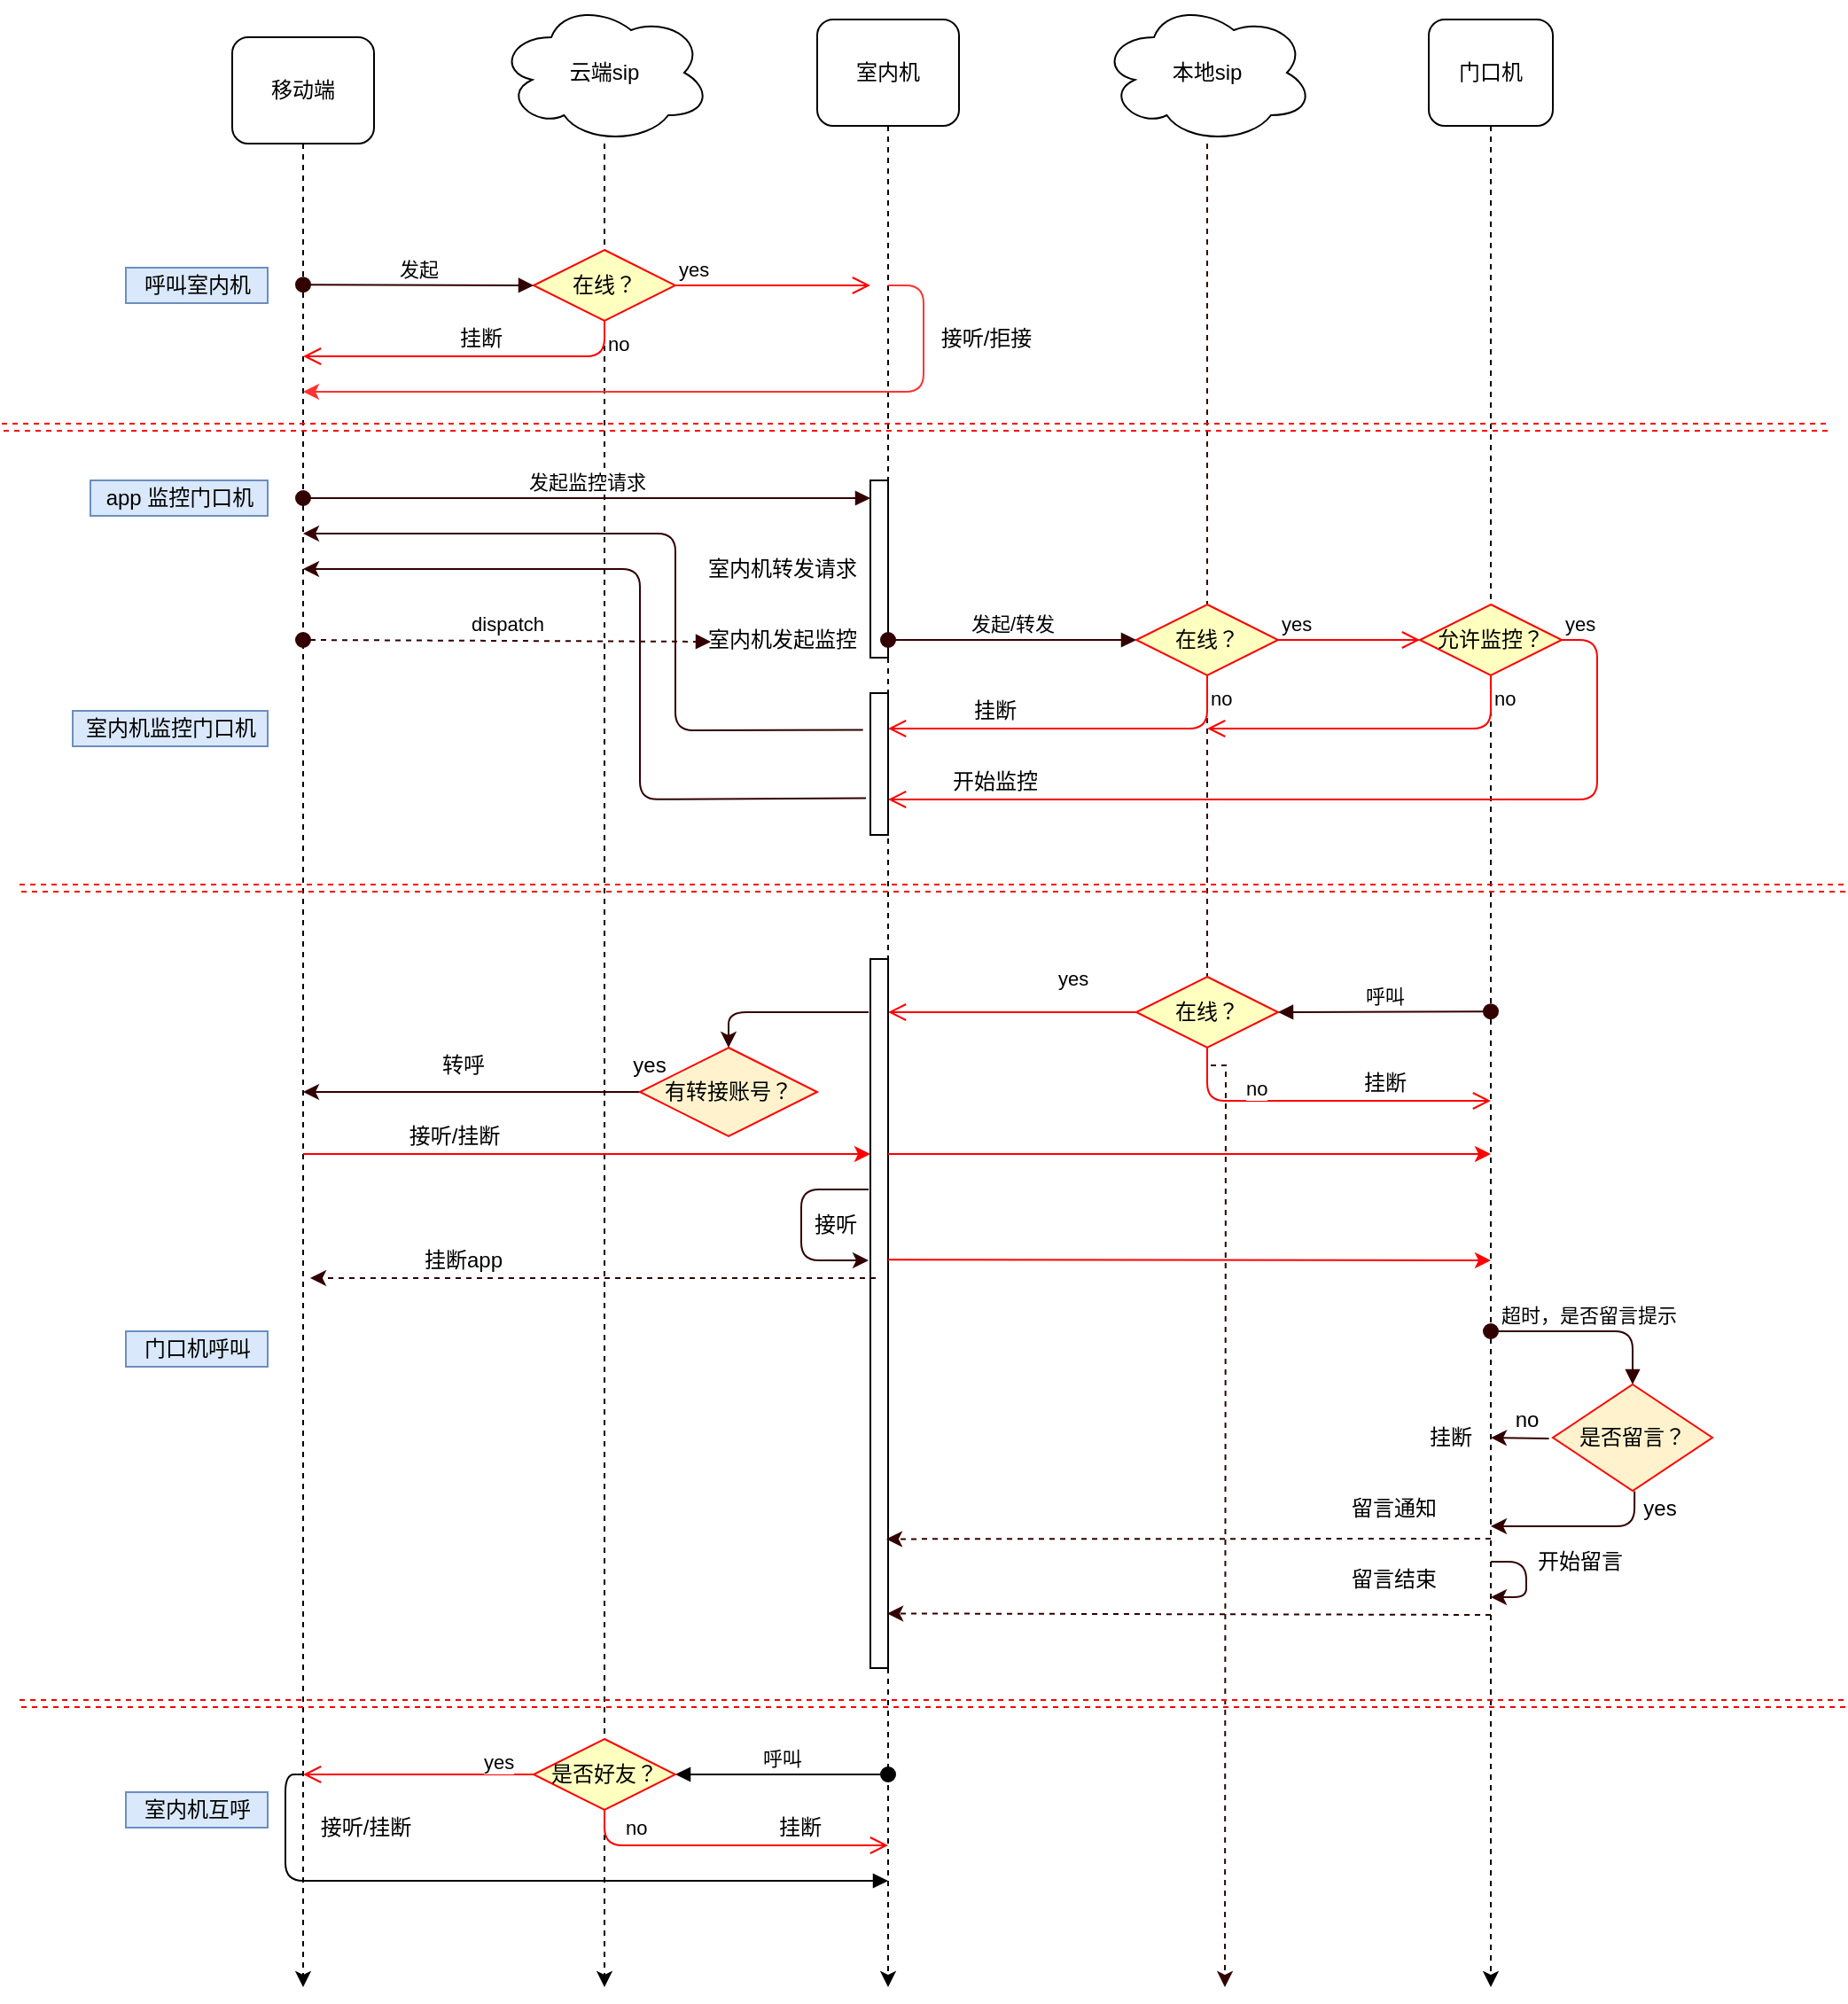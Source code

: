 <mxfile version="14.2.6" type="device" pages="2"><diagram id="DZrc7_FJbK6068aX2QIi" name="Page-1"><mxGraphModel dx="1673" dy="896" grid="1" gridSize="10" guides="1" tooltips="1" connect="1" arrows="1" fold="1" page="1" pageScale="1" pageWidth="827" pageHeight="1169" math="0" shadow="0"><root><mxCell id="0"/><mxCell id="1" parent="0"/><mxCell id="4mi9MKvr7Zv18F-6sOIf-14" style="edgeStyle=orthogonalEdgeStyle;rounded=0;orthogonalLoop=1;jettySize=auto;html=1;dashed=1;" parent="1" source="4mi9MKvr7Zv18F-6sOIf-1" edge="1"><mxGeometry relative="1" as="geometry"><mxPoint x="420" y="1200" as="targetPoint"/></mxGeometry></mxCell><mxCell id="4mi9MKvr7Zv18F-6sOIf-1" value="云端sip" style="ellipse;shape=cloud;whiteSpace=wrap;html=1;" parent="1" vertex="1"><mxGeometry x="360" y="80" width="120" height="80" as="geometry"/></mxCell><mxCell id="4mi9MKvr7Zv18F-6sOIf-12" style="edgeStyle=orthogonalEdgeStyle;rounded=0;orthogonalLoop=1;jettySize=auto;html=1;dashed=1;" parent="1" source="4mi9MKvr7Zv18F-6sOIf-3" edge="1"><mxGeometry relative="1" as="geometry"><mxPoint x="920" y="1200" as="targetPoint"/><Array as="points"><mxPoint x="920" y="753"/></Array></mxGeometry></mxCell><mxCell id="4mi9MKvr7Zv18F-6sOIf-3" value="门口机" style="rounded=1;whiteSpace=wrap;html=1;" parent="1" vertex="1"><mxGeometry x="885" y="90" width="70" height="60" as="geometry"/></mxCell><mxCell id="4mi9MKvr7Zv18F-6sOIf-8" style="edgeStyle=orthogonalEdgeStyle;rounded=0;orthogonalLoop=1;jettySize=auto;html=1;dashed=1;" parent="1" source="4mi9MKvr7Zv18F-6sOIf-5" edge="1"><mxGeometry relative="1" as="geometry"><mxPoint x="250" y="1200" as="targetPoint"/></mxGeometry></mxCell><mxCell id="4mi9MKvr7Zv18F-6sOIf-5" value="移动端" style="rounded=1;whiteSpace=wrap;html=1;" parent="1" vertex="1"><mxGeometry x="210" y="100" width="80" height="60" as="geometry"/></mxCell><mxCell id="4mi9MKvr7Zv18F-6sOIf-11" style="edgeStyle=orthogonalEdgeStyle;rounded=0;orthogonalLoop=1;jettySize=auto;html=1;dashed=1;" parent="1" source="4mi9MKvr7Zv18F-6sOIf-6" edge="1"><mxGeometry relative="1" as="geometry"><mxPoint x="580" y="1200" as="targetPoint"/></mxGeometry></mxCell><mxCell id="4mi9MKvr7Zv18F-6sOIf-6" value="室内机" style="rounded=1;whiteSpace=wrap;html=1;" parent="1" vertex="1"><mxGeometry x="540" y="90" width="80" height="60" as="geometry"/></mxCell><mxCell id="4mi9MKvr7Zv18F-6sOIf-42" style="edgeStyle=orthogonalEdgeStyle;rounded=0;orthogonalLoop=1;jettySize=auto;html=1;dashed=1;strokeColor=#330000;" parent="1" source="4mi9MKvr7Zv18F-6sOIf-10" edge="1"><mxGeometry relative="1" as="geometry"><mxPoint x="770" y="1200" as="targetPoint"/></mxGeometry></mxCell><mxCell id="4mi9MKvr7Zv18F-6sOIf-10" value="&lt;span&gt;本地sip&lt;/span&gt;" style="ellipse;shape=cloud;whiteSpace=wrap;html=1;" parent="1" vertex="1"><mxGeometry x="700" y="80" width="120" height="80" as="geometry"/></mxCell><mxCell id="4mi9MKvr7Zv18F-6sOIf-16" value="呼叫室内机" style="text;html=1;align=center;verticalAlign=middle;resizable=0;points=[];autosize=1;fillColor=#dae8fc;strokeColor=#6c8ebf;" parent="1" vertex="1"><mxGeometry x="150" y="230" width="80" height="20" as="geometry"/></mxCell><mxCell id="4mi9MKvr7Zv18F-6sOIf-24" value="在线？" style="rhombus;whiteSpace=wrap;html=1;fillColor=#ffffc0;strokeColor=#ff0000;" parent="1" vertex="1"><mxGeometry x="380" y="220" width="80" height="40" as="geometry"/></mxCell><mxCell id="4mi9MKvr7Zv18F-6sOIf-25" value="yes" style="edgeStyle=orthogonalEdgeStyle;html=1;align=left;verticalAlign=bottom;endArrow=open;endSize=8;strokeColor=#ff0000;" parent="1" source="4mi9MKvr7Zv18F-6sOIf-24" edge="1"><mxGeometry x="-1" relative="1" as="geometry"><mxPoint x="570" y="240" as="targetPoint"/></mxGeometry></mxCell><mxCell id="4mi9MKvr7Zv18F-6sOIf-26" value="no" style="edgeStyle=orthogonalEdgeStyle;html=1;align=left;verticalAlign=top;endArrow=open;endSize=8;strokeColor=#ff0000;" parent="1" source="4mi9MKvr7Zv18F-6sOIf-24" edge="1"><mxGeometry x="-1" relative="1" as="geometry"><mxPoint x="250" y="280" as="targetPoint"/><Array as="points"><mxPoint x="420" y="280"/></Array></mxGeometry></mxCell><mxCell id="4mi9MKvr7Zv18F-6sOIf-27" value="挂断" style="text;html=1;align=center;verticalAlign=middle;resizable=0;points=[];autosize=1;" parent="1" vertex="1"><mxGeometry x="330" y="260" width="40" height="20" as="geometry"/></mxCell><mxCell id="4mi9MKvr7Zv18F-6sOIf-31" value="" style="endArrow=classic;html=1;strokeColor=#FF3333;" parent="1" edge="1"><mxGeometry width="50" height="50" relative="1" as="geometry"><mxPoint x="580" y="240" as="sourcePoint"/><mxPoint x="250" y="300" as="targetPoint"/><Array as="points"><mxPoint x="600" y="240"/><mxPoint x="600" y="300"/></Array></mxGeometry></mxCell><mxCell id="4mi9MKvr7Zv18F-6sOIf-32" value="接听/拒接" style="text;html=1;align=center;verticalAlign=middle;resizable=0;points=[];autosize=1;" parent="1" vertex="1"><mxGeometry x="600" y="260" width="70" height="20" as="geometry"/></mxCell><mxCell id="4mi9MKvr7Zv18F-6sOIf-36" value="室内机监控门口机" style="text;html=1;align=center;verticalAlign=middle;resizable=0;points=[];autosize=1;fillColor=#dae8fc;strokeColor=#6c8ebf;" parent="1" vertex="1"><mxGeometry x="120" y="480" width="110" height="20" as="geometry"/></mxCell><mxCell id="4mi9MKvr7Zv18F-6sOIf-39" value="yes" style="edgeStyle=orthogonalEdgeStyle;html=1;align=left;verticalAlign=bottom;endArrow=open;endSize=8;strokeColor=#ff0000;entryX=0;entryY=0.5;entryDx=0;entryDy=0;" parent="1" source="4mi9MKvr7Zv18F-6sOIf-38" target="4mi9MKvr7Zv18F-6sOIf-46" edge="1"><mxGeometry x="-1" relative="1" as="geometry"><mxPoint x="860" y="440" as="targetPoint"/></mxGeometry></mxCell><mxCell id="4mi9MKvr7Zv18F-6sOIf-40" value="no" style="edgeStyle=orthogonalEdgeStyle;html=1;align=left;verticalAlign=top;endArrow=open;endSize=8;strokeColor=#ff0000;" parent="1" source="4mi9MKvr7Zv18F-6sOIf-38" edge="1"><mxGeometry x="-1" relative="1" as="geometry"><mxPoint x="580" y="490" as="targetPoint"/><Array as="points"><mxPoint x="760" y="490"/></Array></mxGeometry></mxCell><mxCell id="4mi9MKvr7Zv18F-6sOIf-38" value="在线？" style="rhombus;whiteSpace=wrap;html=1;fillColor=#ffffc0;strokeColor=#ff0000;" parent="1" vertex="1"><mxGeometry x="720" y="420" width="80" height="40" as="geometry"/></mxCell><mxCell id="4mi9MKvr7Zv18F-6sOIf-46" value="允许监控？" style="rhombus;whiteSpace=wrap;html=1;fillColor=#ffffc0;strokeColor=#ff0000;" parent="1" vertex="1"><mxGeometry x="880" y="420" width="80" height="40" as="geometry"/></mxCell><mxCell id="4mi9MKvr7Zv18F-6sOIf-47" value="yes" style="edgeStyle=orthogonalEdgeStyle;html=1;align=left;verticalAlign=bottom;endArrow=open;endSize=8;strokeColor=#ff0000;" parent="1" source="4mi9MKvr7Zv18F-6sOIf-46" edge="1"><mxGeometry x="-1" relative="1" as="geometry"><mxPoint x="580" y="530" as="targetPoint"/><Array as="points"><mxPoint x="980" y="440"/></Array></mxGeometry></mxCell><mxCell id="4mi9MKvr7Zv18F-6sOIf-48" value="no" style="edgeStyle=orthogonalEdgeStyle;html=1;align=left;verticalAlign=top;endArrow=open;endSize=8;strokeColor=#ff0000;" parent="1" source="4mi9MKvr7Zv18F-6sOIf-46" edge="1"><mxGeometry x="-1" relative="1" as="geometry"><mxPoint x="760" y="490" as="targetPoint"/><Array as="points"><mxPoint x="920" y="490"/></Array></mxGeometry></mxCell><mxCell id="4mi9MKvr7Zv18F-6sOIf-50" value="挂断" style="text;html=1;align=center;verticalAlign=middle;resizable=0;points=[];autosize=1;" parent="1" vertex="1"><mxGeometry x="620" y="470" width="40" height="20" as="geometry"/></mxCell><mxCell id="4mi9MKvr7Zv18F-6sOIf-51" value="开始监控" style="text;html=1;align=center;verticalAlign=middle;resizable=0;points=[];autosize=1;" parent="1" vertex="1"><mxGeometry x="610" y="510" width="60" height="20" as="geometry"/></mxCell><mxCell id="4mi9MKvr7Zv18F-6sOIf-52" value="" style="html=1;points=[];perimeter=orthogonalPerimeter;" parent="1" vertex="1"><mxGeometry x="570" y="350" width="10" height="100" as="geometry"/></mxCell><mxCell id="4mi9MKvr7Zv18F-6sOIf-53" value="发起监控请求" style="html=1;verticalAlign=bottom;startArrow=oval;endArrow=block;startSize=8;strokeColor=#330000;" parent="1" target="4mi9MKvr7Zv18F-6sOIf-52" edge="1"><mxGeometry relative="1" as="geometry"><mxPoint x="250" y="360" as="sourcePoint"/></mxGeometry></mxCell><mxCell id="4mi9MKvr7Zv18F-6sOIf-54" value="app 监控门口机" style="text;html=1;align=center;verticalAlign=middle;resizable=0;points=[];autosize=1;fillColor=#dae8fc;strokeColor=#6c8ebf;" parent="1" vertex="1"><mxGeometry x="130" y="350" width="100" height="20" as="geometry"/></mxCell><mxCell id="4mi9MKvr7Zv18F-6sOIf-56" value="发起" style="html=1;verticalAlign=bottom;startArrow=oval;startFill=1;endArrow=block;startSize=8;strokeColor=#330000;entryX=0;entryY=0.5;entryDx=0;entryDy=0;" parent="1" target="4mi9MKvr7Zv18F-6sOIf-24" edge="1"><mxGeometry width="60" relative="1" as="geometry"><mxPoint x="250" y="239.58" as="sourcePoint"/><mxPoint x="370" y="239.58" as="targetPoint"/></mxGeometry></mxCell><mxCell id="4mi9MKvr7Zv18F-6sOIf-57" value="室内机转发请求" style="text;html=1;align=center;verticalAlign=middle;resizable=0;points=[];autosize=1;" parent="1" vertex="1"><mxGeometry x="470" y="390" width="100" height="20" as="geometry"/></mxCell><mxCell id="4mi9MKvr7Zv18F-6sOIf-59" value="发起/转发" style="html=1;verticalAlign=bottom;startArrow=oval;startFill=1;endArrow=block;startSize=8;strokeColor=#330000;entryX=0;entryY=0.5;entryDx=0;entryDy=0;" parent="1" target="4mi9MKvr7Zv18F-6sOIf-38" edge="1"><mxGeometry width="60" relative="1" as="geometry"><mxPoint x="580" y="440" as="sourcePoint"/><mxPoint x="640" y="440" as="targetPoint"/></mxGeometry></mxCell><mxCell id="4mi9MKvr7Zv18F-6sOIf-60" value="" style="html=1;points=[];perimeter=orthogonalPerimeter;" parent="1" vertex="1"><mxGeometry x="570" y="470" width="10" height="80" as="geometry"/></mxCell><mxCell id="4mi9MKvr7Zv18F-6sOIf-61" value="" style="endArrow=classic;html=1;strokeColor=#330000;exitX=-0.417;exitY=0.26;exitDx=0;exitDy=0;exitPerimeter=0;" parent="1" source="4mi9MKvr7Zv18F-6sOIf-60" edge="1"><mxGeometry width="50" height="50" relative="1" as="geometry"><mxPoint x="460" y="490" as="sourcePoint"/><mxPoint x="250" y="380" as="targetPoint"/><Array as="points"><mxPoint x="460" y="491"/><mxPoint x="460" y="380"/><mxPoint x="360" y="380"/></Array></mxGeometry></mxCell><mxCell id="4mi9MKvr7Zv18F-6sOIf-62" value="" style="endArrow=classic;html=1;strokeColor=#330000;exitX=-0.25;exitY=0.74;exitDx=0;exitDy=0;exitPerimeter=0;" parent="1" source="4mi9MKvr7Zv18F-6sOIf-60" edge="1"><mxGeometry width="50" height="50" relative="1" as="geometry"><mxPoint x="540" y="480" as="sourcePoint"/><mxPoint x="250" y="400" as="targetPoint"/><Array as="points"><mxPoint x="440" y="530"/><mxPoint x="440" y="400"/><mxPoint x="400" y="400"/><mxPoint x="350" y="400"/></Array></mxGeometry></mxCell><mxCell id="4mi9MKvr7Zv18F-6sOIf-63" value="室内机发起监控" style="text;html=1;align=center;verticalAlign=middle;resizable=0;points=[];autosize=1;" parent="1" vertex="1"><mxGeometry x="470" y="430" width="100" height="20" as="geometry"/></mxCell><mxCell id="4mi9MKvr7Zv18F-6sOIf-64" value="dispatch" style="html=1;verticalAlign=bottom;startArrow=oval;startFill=1;endArrow=block;startSize=8;strokeColor=#330000;dashed=1;" parent="1" edge="1"><mxGeometry width="60" relative="1" as="geometry"><mxPoint x="250" y="440" as="sourcePoint"/><mxPoint x="480" y="441" as="targetPoint"/></mxGeometry></mxCell><mxCell id="4mi9MKvr7Zv18F-6sOIf-65" value="在线？" style="rhombus;whiteSpace=wrap;html=1;fillColor=#ffffc0;strokeColor=#ff0000;" parent="1" vertex="1"><mxGeometry x="720" y="630" width="80" height="40" as="geometry"/></mxCell><mxCell id="4mi9MKvr7Zv18F-6sOIf-66" value="yes" style="edgeStyle=orthogonalEdgeStyle;html=1;align=left;verticalAlign=bottom;endArrow=open;endSize=8;strokeColor=#ff0000;" parent="1" source="4mi9MKvr7Zv18F-6sOIf-65" edge="1"><mxGeometry x="-0.333" y="-10" relative="1" as="geometry"><mxPoint x="580" y="650" as="targetPoint"/><Array as="points"><mxPoint x="660" y="650"/><mxPoint x="660" y="650"/></Array><mxPoint as="offset"/></mxGeometry></mxCell><mxCell id="4mi9MKvr7Zv18F-6sOIf-67" value="no" style="edgeStyle=orthogonalEdgeStyle;html=1;align=left;verticalAlign=top;endArrow=open;endSize=8;strokeColor=#ff0000;exitX=0.5;exitY=1;exitDx=0;exitDy=0;" parent="1" source="4mi9MKvr7Zv18F-6sOIf-65" edge="1"><mxGeometry x="-0.9" y="20" relative="1" as="geometry"><mxPoint x="920" y="700" as="targetPoint"/><mxPoint x="690" y="690" as="sourcePoint"/><Array as="points"><mxPoint x="760" y="700"/></Array><mxPoint as="offset"/></mxGeometry></mxCell><mxCell id="4mi9MKvr7Zv18F-6sOIf-68" value="呼叫" style="html=1;verticalAlign=bottom;startArrow=oval;startFill=1;endArrow=block;startSize=8;strokeColor=#330000;entryX=1;entryY=0.5;entryDx=0;entryDy=0;" parent="1" target="4mi9MKvr7Zv18F-6sOIf-65" edge="1"><mxGeometry width="60" relative="1" as="geometry"><mxPoint x="920" y="649.58" as="sourcePoint"/><mxPoint x="980" y="649.58" as="targetPoint"/></mxGeometry></mxCell><mxCell id="4mi9MKvr7Zv18F-6sOIf-72" value="" style="html=1;points=[];perimeter=orthogonalPerimeter;" parent="1" vertex="1"><mxGeometry x="570" y="620" width="10" height="400" as="geometry"/></mxCell><mxCell id="4mi9MKvr7Zv18F-6sOIf-73" value="挂断" style="text;html=1;align=center;verticalAlign=middle;resizable=0;points=[];autosize=1;" parent="1" vertex="1"><mxGeometry x="840" y="680" width="40" height="20" as="geometry"/></mxCell><mxCell id="4mi9MKvr7Zv18F-6sOIf-74" value="" style="endArrow=classic;html=1;strokeColor=#330000;" parent="1" edge="1"><mxGeometry width="50" height="50" relative="1" as="geometry"><mxPoint x="569" y="750" as="sourcePoint"/><mxPoint x="569" y="790" as="targetPoint"/><Array as="points"><mxPoint x="531" y="750"/><mxPoint x="531" y="790"/></Array></mxGeometry></mxCell><mxCell id="4mi9MKvr7Zv18F-6sOIf-75" value="接听" style="text;html=1;align=center;verticalAlign=middle;resizable=0;points=[];autosize=1;" parent="1" vertex="1"><mxGeometry x="530" y="760" width="40" height="20" as="geometry"/></mxCell><mxCell id="4mi9MKvr7Zv18F-6sOIf-80" style="edgeStyle=orthogonalEdgeStyle;rounded=0;orthogonalLoop=1;jettySize=auto;html=1;strokeColor=#330000;" parent="1" source="4mi9MKvr7Zv18F-6sOIf-76" edge="1"><mxGeometry relative="1" as="geometry"><mxPoint x="250" y="695" as="targetPoint"/></mxGeometry></mxCell><mxCell id="4mi9MKvr7Zv18F-6sOIf-76" value="有转接账号？" style="rhombus;whiteSpace=wrap;html=1;fillColor=#fff2cc;strokeColor=#FF0000;" parent="1" vertex="1"><mxGeometry x="440" y="670" width="100" height="50" as="geometry"/></mxCell><mxCell id="4mi9MKvr7Zv18F-6sOIf-77" value="" style="endArrow=classic;html=1;strokeColor=#FF0000;" parent="1" edge="1"><mxGeometry width="50" height="50" relative="1" as="geometry"><mxPoint x="580" y="789.66" as="sourcePoint"/><mxPoint x="920" y="790" as="targetPoint"/></mxGeometry></mxCell><mxCell id="4mi9MKvr7Zv18F-6sOIf-78" value="" style="endArrow=classic;html=1;strokeColor=#330000;entryX=0.5;entryY=0;entryDx=0;entryDy=0;" parent="1" target="4mi9MKvr7Zv18F-6sOIf-76" edge="1"><mxGeometry width="50" height="50" relative="1" as="geometry"><mxPoint x="569" y="650" as="sourcePoint"/><mxPoint x="490" y="653" as="targetPoint"/><Array as="points"><mxPoint x="490" y="650"/></Array></mxGeometry></mxCell><mxCell id="4mi9MKvr7Zv18F-6sOIf-81" value="转呼" style="text;html=1;align=center;verticalAlign=middle;resizable=0;points=[];autosize=1;" parent="1" vertex="1"><mxGeometry x="320" y="670" width="40" height="20" as="geometry"/></mxCell><mxCell id="4mi9MKvr7Zv18F-6sOIf-82" value="yes" style="text;html=1;align=center;verticalAlign=middle;resizable=0;points=[];autosize=1;" parent="1" vertex="1"><mxGeometry x="430" y="670" width="30" height="20" as="geometry"/></mxCell><mxCell id="4mi9MKvr7Zv18F-6sOIf-85" value="" style="endArrow=classic;html=1;strokeColor=#330000;dashed=1;" parent="1" edge="1"><mxGeometry width="50" height="50" relative="1" as="geometry"><mxPoint x="573" y="800" as="sourcePoint"/><mxPoint x="254" y="800" as="targetPoint"/></mxGeometry></mxCell><mxCell id="4mi9MKvr7Zv18F-6sOIf-86" value="挂断app" style="text;html=1;align=center;verticalAlign=middle;resizable=0;points=[];autosize=1;" parent="1" vertex="1"><mxGeometry x="310" y="780" width="60" height="20" as="geometry"/></mxCell><mxCell id="4mi9MKvr7Zv18F-6sOIf-87" value="" style="endArrow=classic;html=1;strokeColor=#FF0000;" parent="1" edge="1"><mxGeometry width="50" height="50" relative="1" as="geometry"><mxPoint x="580" y="730.0" as="sourcePoint"/><mxPoint x="920" y="730" as="targetPoint"/></mxGeometry></mxCell><mxCell id="4mi9MKvr7Zv18F-6sOIf-88" value="" style="endArrow=classic;html=1;strokeColor=#FF0000;" parent="1" edge="1"><mxGeometry width="50" height="50" relative="1" as="geometry"><mxPoint x="250" y="730" as="sourcePoint"/><mxPoint x="570" y="730.0" as="targetPoint"/></mxGeometry></mxCell><mxCell id="4mi9MKvr7Zv18F-6sOIf-89" value="接听/挂断" style="text;html=1;align=center;verticalAlign=middle;resizable=0;points=[];autosize=1;" parent="1" vertex="1"><mxGeometry x="300" y="710" width="70" height="20" as="geometry"/></mxCell><mxCell id="4mi9MKvr7Zv18F-6sOIf-91" value="是否留言？" style="rhombus;whiteSpace=wrap;html=1;fillColor=#fff2cc;strokeColor=#FF0000;" parent="1" vertex="1"><mxGeometry x="955" y="860" width="90" height="60" as="geometry"/></mxCell><mxCell id="4mi9MKvr7Zv18F-6sOIf-93" value="yes" style="text;html=1;align=center;verticalAlign=middle;resizable=0;points=[];autosize=1;" parent="1" vertex="1"><mxGeometry x="1000" y="920" width="30" height="20" as="geometry"/></mxCell><mxCell id="4mi9MKvr7Zv18F-6sOIf-95" value="no" style="text;html=1;align=center;verticalAlign=middle;resizable=0;points=[];autosize=1;" parent="1" vertex="1"><mxGeometry x="925" y="870" width="30" height="20" as="geometry"/></mxCell><mxCell id="4mi9MKvr7Zv18F-6sOIf-96" value="" style="endArrow=classic;html=1;strokeColor=#330000;exitX=0.926;exitY=1.028;exitDx=0;exitDy=0;exitPerimeter=0;" parent="1" source="4mi9MKvr7Zv18F-6sOIf-95" edge="1"><mxGeometry width="50" height="50" relative="1" as="geometry"><mxPoint x="580" y="890" as="sourcePoint"/><mxPoint x="920" y="890" as="targetPoint"/></mxGeometry></mxCell><mxCell id="4mi9MKvr7Zv18F-6sOIf-97" value="挂断" style="text;html=1;align=center;verticalAlign=middle;resizable=0;points=[];autosize=1;" parent="1" vertex="1"><mxGeometry x="877" y="880" width="40" height="20" as="geometry"/></mxCell><mxCell id="4mi9MKvr7Zv18F-6sOIf-98" value="" style="endArrow=classic;html=1;strokeColor=#330000;exitX=0.036;exitY=0.01;exitDx=0;exitDy=0;exitPerimeter=0;" parent="1" source="4mi9MKvr7Zv18F-6sOIf-93" edge="1"><mxGeometry width="50" height="50" relative="1" as="geometry"><mxPoint x="582" y="950" as="sourcePoint"/><mxPoint x="920" y="940" as="targetPoint"/><Array as="points"><mxPoint x="1001" y="940"/></Array></mxGeometry></mxCell><mxCell id="4mi9MKvr7Zv18F-6sOIf-101" value="" style="endArrow=classic;html=1;strokeColor=#330000;" parent="1" edge="1"><mxGeometry width="50" height="50" relative="1" as="geometry"><mxPoint x="920" y="960" as="sourcePoint"/><mxPoint x="920" y="980" as="targetPoint"/><Array as="points"><mxPoint x="940" y="960"/><mxPoint x="940" y="980"/></Array></mxGeometry></mxCell><mxCell id="4mi9MKvr7Zv18F-6sOIf-103" value="开始留言" style="text;html=1;align=center;verticalAlign=middle;resizable=0;points=[];autosize=1;" parent="1" vertex="1"><mxGeometry x="940" y="950" width="60" height="20" as="geometry"/></mxCell><mxCell id="4mi9MKvr7Zv18F-6sOIf-104" value="" style="endArrow=classic;html=1;strokeColor=#330000;entryX=0.9;entryY=0.818;entryDx=0;entryDy=0;entryPerimeter=0;dashed=1;" parent="1" target="4mi9MKvr7Zv18F-6sOIf-72" edge="1"><mxGeometry width="50" height="50" relative="1" as="geometry"><mxPoint x="920" y="947" as="sourcePoint"/><mxPoint x="840" y="910" as="targetPoint"/></mxGeometry></mxCell><mxCell id="4mi9MKvr7Zv18F-6sOIf-105" value="留言结束" style="text;html=1;align=center;verticalAlign=middle;resizable=0;points=[];autosize=1;" parent="1" vertex="1"><mxGeometry x="835" y="960" width="60" height="20" as="geometry"/></mxCell><mxCell id="4mi9MKvr7Zv18F-6sOIf-106" value="超时，是否留言提示" style="html=1;verticalAlign=bottom;startArrow=oval;startFill=1;endArrow=block;startSize=8;entryX=0.5;entryY=0;entryDx=0;entryDy=0;strokeColor=#330000;" parent="1" target="4mi9MKvr7Zv18F-6sOIf-91" edge="1"><mxGeometry width="60" relative="1" as="geometry"><mxPoint x="920" y="830" as="sourcePoint"/><mxPoint x="980" y="830" as="targetPoint"/><Array as="points"><mxPoint x="1000" y="830"/></Array></mxGeometry></mxCell><mxCell id="4mi9MKvr7Zv18F-6sOIf-107" value="留言通知" style="text;html=1;align=center;verticalAlign=middle;resizable=0;points=[];autosize=1;" parent="1" vertex="1"><mxGeometry x="835" y="920" width="60" height="20" as="geometry"/></mxCell><mxCell id="4mi9MKvr7Zv18F-6sOIf-108" value="" style="endArrow=classic;html=1;strokeColor=#330000;entryX=0.957;entryY=0.923;entryDx=0;entryDy=0;entryPerimeter=0;dashed=1;" parent="1" target="4mi9MKvr7Zv18F-6sOIf-72" edge="1"><mxGeometry width="50" height="50" relative="1" as="geometry"><mxPoint x="920" y="990" as="sourcePoint"/><mxPoint x="690" y="910" as="targetPoint"/></mxGeometry></mxCell><mxCell id="4mi9MKvr7Zv18F-6sOIf-109" value="" style="shape=link;html=1;dashed=1;strokeColor=#FF0000;" parent="1" edge="1"><mxGeometry width="100" relative="1" as="geometry"><mxPoint x="90" y="580" as="sourcePoint"/><mxPoint x="1120" y="580" as="targetPoint"/></mxGeometry></mxCell><mxCell id="4mi9MKvr7Zv18F-6sOIf-110" value="" style="shape=link;html=1;dashed=1;strokeColor=#FF0000;" parent="1" edge="1"><mxGeometry width="100" relative="1" as="geometry"><mxPoint x="80" y="320" as="sourcePoint"/><mxPoint x="1110" y="320" as="targetPoint"/></mxGeometry></mxCell><mxCell id="4mi9MKvr7Zv18F-6sOIf-111" value="门口机呼叫" style="text;html=1;align=center;verticalAlign=middle;resizable=0;points=[];autosize=1;fillColor=#dae8fc;strokeColor=#6c8ebf;" parent="1" vertex="1"><mxGeometry x="150" y="830" width="80" height="20" as="geometry"/></mxCell><mxCell id="EHYLpKKKTSjtgNK975d6-1" value="" style="shape=link;html=1;dashed=1;strokeColor=#FF0000;" edge="1" parent="1"><mxGeometry width="100" relative="1" as="geometry"><mxPoint x="90" y="1040" as="sourcePoint"/><mxPoint x="1120" y="1040" as="targetPoint"/></mxGeometry></mxCell><mxCell id="EHYLpKKKTSjtgNK975d6-2" value="室内机互呼" style="text;html=1;align=center;verticalAlign=middle;resizable=0;points=[];autosize=1;fillColor=#dae8fc;strokeColor=#6c8ebf;" vertex="1" parent="1"><mxGeometry x="150" y="1090" width="80" height="20" as="geometry"/></mxCell><mxCell id="EHYLpKKKTSjtgNK975d6-3" value="呼叫" style="html=1;verticalAlign=bottom;startArrow=oval;startFill=1;endArrow=block;startSize=8;entryX=1;entryY=0.5;entryDx=0;entryDy=0;" edge="1" parent="1" target="EHYLpKKKTSjtgNK975d6-4"><mxGeometry width="60" relative="1" as="geometry"><mxPoint x="580" y="1080" as="sourcePoint"/><mxPoint x="490" y="1080" as="targetPoint"/></mxGeometry></mxCell><mxCell id="EHYLpKKKTSjtgNK975d6-4" value="是否好友？" style="rhombus;whiteSpace=wrap;html=1;fillColor=#ffffc0;strokeColor=#ff0000;" vertex="1" parent="1"><mxGeometry x="380" y="1060" width="80" height="40" as="geometry"/></mxCell><mxCell id="EHYLpKKKTSjtgNK975d6-5" value="no" style="edgeStyle=orthogonalEdgeStyle;html=1;align=left;verticalAlign=bottom;endArrow=open;endSize=8;strokeColor=#ff0000;" edge="1" parent="1"><mxGeometry x="-0.789" y="10" relative="1" as="geometry"><mxPoint x="580" y="1120" as="targetPoint"/><mxPoint x="420" y="1100" as="sourcePoint"/><Array as="points"><mxPoint x="420" y="1120"/><mxPoint x="580" y="1120"/></Array><mxPoint as="offset"/></mxGeometry></mxCell><mxCell id="EHYLpKKKTSjtgNK975d6-6" value="yes" style="edgeStyle=orthogonalEdgeStyle;html=1;align=left;verticalAlign=top;endArrow=open;endSize=8;strokeColor=#ff0000;" edge="1" source="EHYLpKKKTSjtgNK975d6-4" parent="1"><mxGeometry x="-0.538" y="-20" relative="1" as="geometry"><mxPoint x="250" y="1080" as="targetPoint"/><mxPoint as="offset"/></mxGeometry></mxCell><mxCell id="EHYLpKKKTSjtgNK975d6-10" value="挂断" style="text;html=1;align=center;verticalAlign=middle;resizable=0;points=[];autosize=1;" vertex="1" parent="1"><mxGeometry x="510" y="1100" width="40" height="20" as="geometry"/></mxCell><mxCell id="EHYLpKKKTSjtgNK975d6-11" value="" style="html=1;verticalAlign=bottom;endArrow=block;" edge="1" parent="1"><mxGeometry x="0.024" width="80" relative="1" as="geometry"><mxPoint x="250" y="1080" as="sourcePoint"/><mxPoint x="580" y="1140" as="targetPoint"/><Array as="points"><mxPoint x="240" y="1080"/><mxPoint x="240" y="1140"/></Array><mxPoint as="offset"/></mxGeometry></mxCell><mxCell id="EHYLpKKKTSjtgNK975d6-12" value="接听/挂断" style="text;html=1;align=center;verticalAlign=middle;resizable=0;points=[];autosize=1;" vertex="1" parent="1"><mxGeometry x="250" y="1100" width="70" height="20" as="geometry"/></mxCell></root></mxGraphModel></diagram><diagram id="m0UNB9MnKBjMJqS4f_Va" name="Page-2"><mxGraphModel dx="1185" dy="635" grid="1" gridSize="10" guides="1" tooltips="1" connect="1" arrows="1" fold="1" page="1" pageScale="1" pageWidth="827" pageHeight="1169" math="0" shadow="0"><root><mxCell id="Xd4HAnddbDP8AcSWDx2u-0"/><mxCell id="Xd4HAnddbDP8AcSWDx2u-1" parent="Xd4HAnddbDP8AcSWDx2u-0"/><mxCell id="Xd4HAnddbDP8AcSWDx2u-2" value="室内机/中控" style="rounded=1;whiteSpace=wrap;html=1;" vertex="1" parent="Xd4HAnddbDP8AcSWDx2u-1"><mxGeometry x="294" y="40" width="120" height="60" as="geometry"/></mxCell><mxCell id="Xd4HAnddbDP8AcSWDx2u-9" style="edgeStyle=orthogonalEdgeStyle;rounded=0;orthogonalLoop=1;jettySize=auto;html=1;dashed=1;" edge="1" parent="Xd4HAnddbDP8AcSWDx2u-1" source="Xd4HAnddbDP8AcSWDx2u-3"><mxGeometry relative="1" as="geometry"><mxPoint x="580" y="600" as="targetPoint"/></mxGeometry></mxCell><mxCell id="Xd4HAnddbDP8AcSWDx2u-3" value="对讲apk" style="rounded=1;whiteSpace=wrap;html=1;" vertex="1" parent="Xd4HAnddbDP8AcSWDx2u-1"><mxGeometry x="529" y="160" width="100" height="30" as="geometry"/></mxCell><mxCell id="Xd4HAnddbDP8AcSWDx2u-11" style="edgeStyle=orthogonalEdgeStyle;rounded=0;orthogonalLoop=1;jettySize=auto;html=1;dashed=1;" edge="1" parent="Xd4HAnddbDP8AcSWDx2u-1" source="Xd4HAnddbDP8AcSWDx2u-5"><mxGeometry relative="1" as="geometry"><mxPoint x="120" y="600" as="targetPoint"/></mxGeometry></mxCell><mxCell id="Xd4HAnddbDP8AcSWDx2u-5" value="涂鸦" style="rounded=1;whiteSpace=wrap;html=1;" vertex="1" parent="Xd4HAnddbDP8AcSWDx2u-1"><mxGeometry x="70" y="160" width="100" height="30" as="geometry"/></mxCell><mxCell id="Xd4HAnddbDP8AcSWDx2u-10" style="edgeStyle=orthogonalEdgeStyle;rounded=0;orthogonalLoop=1;jettySize=auto;html=1;dashed=1;" edge="1" parent="Xd4HAnddbDP8AcSWDx2u-1" source="Xd4HAnddbDP8AcSWDx2u-6"><mxGeometry relative="1" as="geometry"><mxPoint x="350" y="600" as="targetPoint"/></mxGeometry></mxCell><mxCell id="Xd4HAnddbDP8AcSWDx2u-6" value="Remote apk" style="rounded=1;whiteSpace=wrap;html=1;" vertex="1" parent="Xd4HAnddbDP8AcSWDx2u-1"><mxGeometry x="295" y="160" width="110" height="30" as="geometry"/></mxCell><mxCell id="Xd4HAnddbDP8AcSWDx2u-7" value="" style="shape=curlyBracket;whiteSpace=wrap;html=1;rounded=1;rotation=90;" vertex="1" parent="Xd4HAnddbDP8AcSWDx2u-1"><mxGeometry x="320" y="-100" width="60" height="460" as="geometry"/></mxCell><mxCell id="Xd4HAnddbDP8AcSWDx2u-8" value="" style="line;strokeWidth=1;direction=south;html=1;" vertex="1" parent="Xd4HAnddbDP8AcSWDx2u-1"><mxGeometry x="345" y="110" width="10" height="50" as="geometry"/></mxCell><mxCell id="Xd4HAnddbDP8AcSWDx2u-16" value="" style="endArrow=classic;startArrow=classic;html=1;entryX=0;entryY=0.5;entryDx=0;entryDy=0;exitX=1;exitY=0.5;exitDx=0;exitDy=0;" edge="1" parent="Xd4HAnddbDP8AcSWDx2u-1" source="Xd4HAnddbDP8AcSWDx2u-6" target="Xd4HAnddbDP8AcSWDx2u-3"><mxGeometry width="50" height="50" relative="1" as="geometry"><mxPoint x="330" y="310" as="sourcePoint"/><mxPoint x="380" y="260" as="targetPoint"/></mxGeometry></mxCell><mxCell id="Xd4HAnddbDP8AcSWDx2u-17" value="" style="endArrow=classic;startArrow=classic;html=1;entryX=0;entryY=0.5;entryDx=0;entryDy=0;exitX=1;exitY=0.5;exitDx=0;exitDy=0;" edge="1" parent="Xd4HAnddbDP8AcSWDx2u-1"><mxGeometry width="50" height="50" relative="1" as="geometry"><mxPoint x="170" y="174.66" as="sourcePoint"/><mxPoint x="295" y="174.66" as="targetPoint"/></mxGeometry></mxCell><mxCell id="Xd4HAnddbDP8AcSWDx2u-18" value="AIDL" style="text;html=1;align=center;verticalAlign=middle;resizable=0;points=[];autosize=1;" vertex="1" parent="Xd4HAnddbDP8AcSWDx2u-1"><mxGeometry x="440" y="150" width="40" height="20" as="geometry"/></mxCell><mxCell id="Xd4HAnddbDP8AcSWDx2u-19" value="SDK" style="text;html=1;align=center;verticalAlign=middle;resizable=0;points=[];autosize=1;" vertex="1" parent="Xd4HAnddbDP8AcSWDx2u-1"><mxGeometry x="210" y="150" width="40" height="20" as="geometry"/></mxCell><mxCell id="Xd4HAnddbDP8AcSWDx2u-20" value="" style="html=1;points=[];perimeter=orthogonalPerimeter;strokeWidth=1;" vertex="1" parent="Xd4HAnddbDP8AcSWDx2u-1"><mxGeometry x="580" y="230" width="10" height="170" as="geometry"/></mxCell><mxCell id="Xd4HAnddbDP8AcSWDx2u-21" value="" style="endArrow=block;endFill=1;html=1;edgeStyle=orthogonalEdgeStyle;align=left;verticalAlign=top;" edge="1" parent="Xd4HAnddbDP8AcSWDx2u-1"><mxGeometry x="-0.333" y="57" relative="1" as="geometry"><mxPoint x="590" y="240" as="sourcePoint"/><mxPoint x="590" y="270" as="targetPoint"/><Array as="points"><mxPoint x="620" y="240"/><mxPoint x="620" y="270"/></Array><mxPoint x="-17" y="-40" as="offset"/></mxGeometry></mxCell><mxCell id="Xd4HAnddbDP8AcSWDx2u-22" value="配置家庭地址" style="edgeLabel;resizable=0;html=1;align=left;verticalAlign=bottom;" connectable="0" vertex="1" parent="Xd4HAnddbDP8AcSWDx2u-21"><mxGeometry x="-1" relative="1" as="geometry"><mxPoint x="40" y="20" as="offset"/></mxGeometry></mxCell><mxCell id="Xd4HAnddbDP8AcSWDx2u-23" value="" style="html=1;verticalAlign=bottom;endArrow=block;" edge="1" parent="Xd4HAnddbDP8AcSWDx2u-1" target="Xd4HAnddbDP8AcSWDx2u-20"><mxGeometry x="0.011" y="30" width="80" relative="1" as="geometry"><mxPoint x="590" y="281" as="sourcePoint"/><mxPoint x="610" y="312" as="targetPoint"/><Array as="points"><mxPoint x="620" y="281"/><mxPoint x="620" y="311"/></Array><mxPoint as="offset"/></mxGeometry></mxCell><mxCell id="Xd4HAnddbDP8AcSWDx2u-24" value="注册、登录sip服务器" style="text;html=1;align=center;verticalAlign=middle;resizable=0;points=[];autosize=1;" vertex="1" parent="Xd4HAnddbDP8AcSWDx2u-1"><mxGeometry x="620" y="290" width="130" height="20" as="geometry"/></mxCell><mxCell id="Xd4HAnddbDP8AcSWDx2u-25" value="" style="html=1;verticalAlign=bottom;endArrow=block;entryX=0.9;entryY=0.704;entryDx=0;entryDy=0;entryPerimeter=0;" edge="1" parent="Xd4HAnddbDP8AcSWDx2u-1" target="Xd4HAnddbDP8AcSWDx2u-20"><mxGeometry x="0.099" y="10" width="80" relative="1" as="geometry"><mxPoint x="590" y="320" as="sourcePoint"/><mxPoint x="593" y="350" as="targetPoint"/><Array as="points"><mxPoint x="620" y="320"/><mxPoint x="620" y="350"/></Array><mxPoint as="offset"/></mxGeometry></mxCell><mxCell id="Xd4HAnddbDP8AcSWDx2u-26" value="生成设备唯一标识" style="text;html=1;align=center;verticalAlign=middle;resizable=0;points=[];autosize=1;" vertex="1" parent="Xd4HAnddbDP8AcSWDx2u-1"><mxGeometry x="620" y="320" width="110" height="20" as="geometry"/></mxCell><mxCell id="Xd4HAnddbDP8AcSWDx2u-28" value="" style="html=1;verticalAlign=bottom;startArrow=oval;startFill=1;endArrow=block;startSize=8;entryX=-0.176;entryY=0.764;entryDx=0;entryDy=0;entryPerimeter=0;" edge="1" parent="Xd4HAnddbDP8AcSWDx2u-1" target="Xd4HAnddbDP8AcSWDx2u-20"><mxGeometry x="-0.869" y="20" width="60" relative="1" as="geometry"><mxPoint x="120" y="360" as="sourcePoint"/><mxPoint x="410" y="340" as="targetPoint"/><mxPoint as="offset"/></mxGeometry></mxCell><mxCell id="Xd4HAnddbDP8AcSWDx2u-29" value="扫描二维码" style="text;html=1;align=center;verticalAlign=middle;resizable=0;points=[];autosize=1;" vertex="1" parent="Xd4HAnddbDP8AcSWDx2u-1"><mxGeometry x="150" y="340" width="80" height="20" as="geometry"/></mxCell><mxCell id="Xd4HAnddbDP8AcSWDx2u-30" value="识别二维码，绑定设备" style="html=1;verticalAlign=bottom;endArrow=open;dashed=1;endSize=8;exitX=1.11;exitY=0.772;exitDx=0;exitDy=0;exitPerimeter=0;" edge="1" parent="Xd4HAnddbDP8AcSWDx2u-1" source="Xd4HAnddbDP8AcSWDx2u-20"><mxGeometry x="0.614" relative="1" as="geometry"><mxPoint x="600" y="360" as="sourcePoint"/><mxPoint x="120" y="390" as="targetPoint"/><Array as="points"><mxPoint x="600" y="361"/><mxPoint x="600" y="390"/></Array><mxPoint as="offset"/></mxGeometry></mxCell><mxCell id="Xd4HAnddbDP8AcSWDx2u-31" value="" style="html=1;verticalAlign=bottom;startArrow=oval;startFill=1;endArrow=block;startSize=8;" edge="1" parent="Xd4HAnddbDP8AcSWDx2u-1"><mxGeometry x="-0.091" width="60" relative="1" as="geometry"><mxPoint x="120" y="440" as="sourcePoint"/><mxPoint x="350" y="440" as="targetPoint"/><mxPoint as="offset"/></mxGeometry></mxCell><mxCell id="Xd4HAnddbDP8AcSWDx2u-32" value="" style="endArrow=classic;html=1;" edge="1" parent="Xd4HAnddbDP8AcSWDx2u-1"><mxGeometry width="50" height="50" relative="1" as="geometry"><mxPoint x="350" y="440" as="sourcePoint"/><mxPoint x="580" y="440" as="targetPoint"/></mxGeometry></mxCell><mxCell id="Xd4HAnddbDP8AcSWDx2u-33" value="用户信息关联：添加、删除" style="text;html=1;align=center;verticalAlign=middle;resizable=0;points=[];autosize=1;" vertex="1" parent="Xd4HAnddbDP8AcSWDx2u-1"><mxGeometry x="140" y="420" width="160" height="20" as="geometry"/></mxCell><mxCell id="Xd4HAnddbDP8AcSWDx2u-34" value="转发" style="text;html=1;align=center;verticalAlign=middle;resizable=0;points=[];autosize=1;" vertex="1" parent="Xd4HAnddbDP8AcSWDx2u-1"><mxGeometry x="440" y="420" width="40" height="20" as="geometry"/></mxCell><mxCell id="Xd4HAnddbDP8AcSWDx2u-35" value="拉取门口机设备信息" style="html=1;verticalAlign=bottom;startArrow=oval;startFill=1;endArrow=block;startSize=8;" edge="1" parent="Xd4HAnddbDP8AcSWDx2u-1"><mxGeometry width="60" relative="1" as="geometry"><mxPoint x="580" y="480" as="sourcePoint"/><mxPoint x="350" y="480" as="targetPoint"/></mxGeometry></mxCell><mxCell id="Xd4HAnddbDP8AcSWDx2u-39" value="" style="html=1;points=[];perimeter=orthogonalPerimeter;strokeWidth=1;" vertex="1" parent="Xd4HAnddbDP8AcSWDx2u-1"><mxGeometry x="120" y="470" width="10" height="70" as="geometry"/></mxCell><mxCell id="Xd4HAnddbDP8AcSWDx2u-40" value="&lt;span style=&quot;font-size: 12px ; background-color: rgb(248 , 249 , 250)&quot;&gt;转发&lt;/span&gt;" style="html=1;verticalAlign=bottom;endArrow=block;entryX=0.967;entryY=0.127;entryDx=0;entryDy=0;entryPerimeter=0;" edge="1" target="Xd4HAnddbDP8AcSWDx2u-39" parent="Xd4HAnddbDP8AcSWDx2u-1"><mxGeometry relative="1" as="geometry"><mxPoint x="350" y="480" as="sourcePoint"/></mxGeometry></mxCell><mxCell id="Xd4HAnddbDP8AcSWDx2u-41" value="回复" style="html=1;verticalAlign=bottom;endArrow=open;dashed=1;endSize=8;exitX=0.867;exitY=0.839;exitDx=0;exitDy=0;exitPerimeter=0;" edge="1" source="Xd4HAnddbDP8AcSWDx2u-39" parent="Xd4HAnddbDP8AcSWDx2u-1"><mxGeometry relative="1" as="geometry"><mxPoint x="350" y="530" as="targetPoint"/><mxPoint x="131" y="540" as="sourcePoint"/></mxGeometry></mxCell><mxCell id="Xd4HAnddbDP8AcSWDx2u-43" value="转发" style="html=1;verticalAlign=bottom;endArrow=open;dashed=1;endSize=8;exitX=0.867;exitY=0.839;exitDx=0;exitDy=0;exitPerimeter=0;" edge="1" parent="Xd4HAnddbDP8AcSWDx2u-1"><mxGeometry relative="1" as="geometry"><mxPoint x="580" y="530" as="targetPoint"/><mxPoint x="349.34" y="530.34" as="sourcePoint"/></mxGeometry></mxCell></root></mxGraphModel></diagram></mxfile>